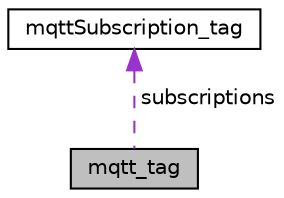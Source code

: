 digraph "mqtt_tag"
{
 // LATEX_PDF_SIZE
  edge [fontname="Helvetica",fontsize="10",labelfontname="Helvetica",labelfontsize="10"];
  node [fontname="Helvetica",fontsize="10",shape=record];
  Node1 [label="mqtt_tag",height=0.2,width=0.4,color="black", fillcolor="grey75", style="filled", fontcolor="black",tooltip=" "];
  Node2 -> Node1 [dir="back",color="darkorchid3",fontsize="10",style="dashed",label=" subscriptions" ,fontname="Helvetica"];
  Node2 [label="mqttSubscription_tag",height=0.2,width=0.4,color="black", fillcolor="white", style="filled",URL="$structmqtt_subscription__tag.html",tooltip=" "];
}
